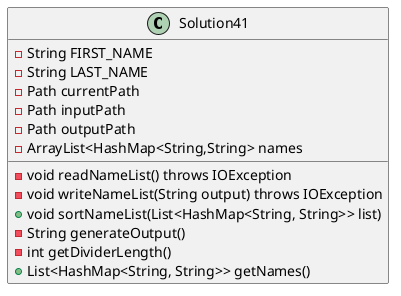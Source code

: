 @startuml
'https://plantuml.com/class-diagram

class Solution41
{
-String FIRST_NAME
-String LAST_NAME
-Path currentPath
-Path inputPath
-Path outputPath
-ArrayList<HashMap<String,String> names

-void readNameList() throws IOException
-void writeNameList(String output) throws IOException
+void sortNameList(List<HashMap<String, String>> list)
-String generateOutput()
-int getDividerLength()
+List<HashMap<String, String>> getNames()
}

@enduml